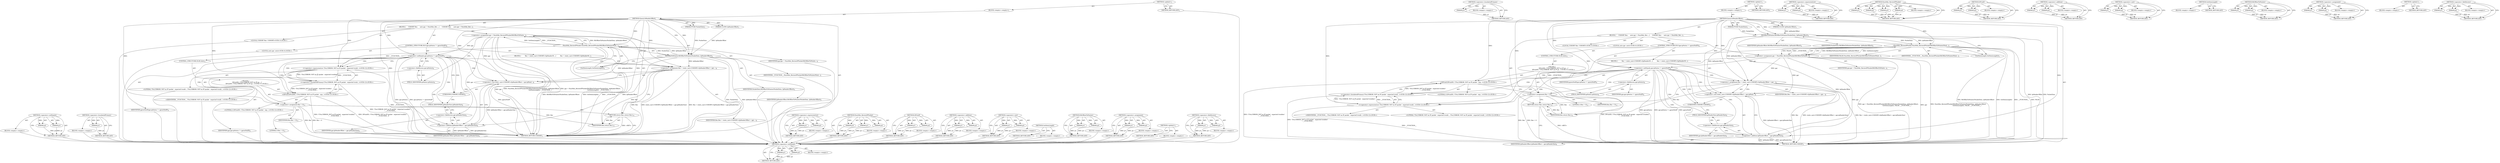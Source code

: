 digraph "&lt;operator&gt;.fieldAccess" {
vulnerable_97 [label=<(METHOD,&lt;operator&gt;.notEquals)>];
vulnerable_98 [label=<(PARAM,p1)>];
vulnerable_99 [label=<(PARAM,p2)>];
vulnerable_100 [label=<(BLOCK,&lt;empty&gt;,&lt;empty&gt;)>];
vulnerable_101 [label=<(METHOD_RETURN,ANY)>];
vulnerable_122 [label=<(METHOD,&lt;operator&gt;.bracketedPrimary)>];
vulnerable_123 [label=<(PARAM,p1)>];
vulnerable_124 [label=<(BLOCK,&lt;empty&gt;,&lt;empty&gt;)>];
vulnerable_125 [label=<(METHOD_RETURN,ANY)>];
vulnerable_6 [label=<(METHOD,&lt;global&gt;)<SUB>1</SUB>>];
vulnerable_7 [label=<(BLOCK,&lt;empty&gt;,&lt;empty&gt;)<SUB>1</SUB>>];
vulnerable_8 [label=<(METHOD,QueryL4HeaderOffset)<SUB>1</SUB>>];
vulnerable_9 [label=<(PARAM,PVOID PacketData)<SUB>1</SUB>>];
vulnerable_10 [label=<(PARAM,ULONG IpHeaderOffset)<SUB>1</SUB>>];
vulnerable_11 [label=<(BLOCK,{
     USHORT Res;
     auto ppr = ParaNdis_Rev...,{
     USHORT Res;
     auto ppr = ParaNdis_Rev...)<SUB>2</SUB>>];
vulnerable_12 [label="<(LOCAL,USHORT Res: USHORT)<SUB>3</SUB>>"];
vulnerable_13 [label="<(LOCAL,auto ppr: auto)<SUB>4</SUB>>"];
vulnerable_14 [label=<(&lt;operator&gt;.assignment,ppr = ParaNdis_ReviewIPPacket(RtlOffsetToPointe...)<SUB>4</SUB>>];
vulnerable_15 [label=<(IDENTIFIER,ppr,ppr = ParaNdis_ReviewIPPacket(RtlOffsetToPointe...)<SUB>4</SUB>>];
vulnerable_16 [label=<(ParaNdis_ReviewIPPacket,ParaNdis_ReviewIPPacket(RtlOffsetToPointer(Pack...)<SUB>4</SUB>>];
vulnerable_17 [label=<(RtlOffsetToPointer,RtlOffsetToPointer(PacketData, IpHeaderOffset))<SUB>4</SUB>>];
vulnerable_18 [label=<(IDENTIFIER,PacketData,RtlOffsetToPointer(PacketData, IpHeaderOffset))<SUB>4</SUB>>];
vulnerable_19 [label=<(IDENTIFIER,IpHeaderOffset,RtlOffsetToPointer(PacketData, IpHeaderOffset))<SUB>4</SUB>>];
vulnerable_20 [label=<(GetDataLength,GetDataLength())<SUB>5</SUB>>];
vulnerable_21 [label=<(IDENTIFIER,__FUNCTION__,ParaNdis_ReviewIPPacket(RtlOffsetToPointer(Pack...)<SUB>5</SUB>>];
vulnerable_22 [label=<(CONTROL_STRUCTURE,IF,if (ppr.ipStatus != ppresNotIP))<SUB>6</SUB>>];
vulnerable_23 [label=<(&lt;operator&gt;.notEquals,ppr.ipStatus != ppresNotIP)<SUB>6</SUB>>];
vulnerable_24 [label=<(&lt;operator&gt;.fieldAccess,ppr.ipStatus)<SUB>6</SUB>>];
vulnerable_25 [label=<(IDENTIFIER,ppr,ppr.ipStatus != ppresNotIP)<SUB>6</SUB>>];
vulnerable_26 [label=<(FIELD_IDENTIFIER,ipStatus,ipStatus)<SUB>6</SUB>>];
vulnerable_27 [label=<(IDENTIFIER,ppresNotIP,ppr.ipStatus != ppresNotIP)<SUB>6</SUB>>];
vulnerable_28 [label=<(BLOCK,{
         Res = static_cast&lt;USHORT&gt;(IpHeaderOf...,{
         Res = static_cast&lt;USHORT&gt;(IpHeaderOf...)<SUB>7</SUB>>];
vulnerable_29 [label=<(&lt;operator&gt;.assignment,Res = static_cast&lt;USHORT&gt;(IpHeaderOffset + ppr....)<SUB>8</SUB>>];
vulnerable_30 [label=<(IDENTIFIER,Res,Res = static_cast&lt;USHORT&gt;(IpHeaderOffset + ppr....)<SUB>8</SUB>>];
vulnerable_31 [label=<(&lt;operator&gt;.cast,static_cast&lt;USHORT&gt;(IpHeaderOffset + ppr.ipHead...)<SUB>8</SUB>>];
vulnerable_32 [label=<(UNKNOWN,USHORT,USHORT)<SUB>8</SUB>>];
vulnerable_33 [label=<(&lt;operator&gt;.addition,IpHeaderOffset + ppr.ipHeaderSize)<SUB>8</SUB>>];
vulnerable_34 [label=<(IDENTIFIER,IpHeaderOffset,IpHeaderOffset + ppr.ipHeaderSize)<SUB>8</SUB>>];
vulnerable_35 [label=<(&lt;operator&gt;.fieldAccess,ppr.ipHeaderSize)<SUB>8</SUB>>];
vulnerable_36 [label=<(IDENTIFIER,ppr,IpHeaderOffset + ppr.ipHeaderSize)<SUB>8</SUB>>];
vulnerable_37 [label=<(FIELD_IDENTIFIER,ipHeaderSize,ipHeaderSize)<SUB>8</SUB>>];
vulnerable_38 [label=<(CONTROL_STRUCTURE,ELSE,else)<SUB>11</SUB>>];
vulnerable_39 [label="<(BLOCK,{
        DPrintf(0, (&quot;[%s] ERROR: NOT an IP pa...,{
        DPrintf(0, (&quot;[%s] ERROR: NOT an IP pa...)<SUB>11</SUB>>"];
vulnerable_40 [label="<(DPrintf,DPrintf(0, (&quot;[%s] ERROR: NOT an IP packet - exp...)<SUB>12</SUB>>"];
vulnerable_41 [label="<(LITERAL,0,DPrintf(0, (&quot;[%s] ERROR: NOT an IP packet - exp...)<SUB>12</SUB>>"];
vulnerable_42 [label="<(&lt;operator&gt;.bracketedPrimary,(&quot;[%s] ERROR: NOT an IP packet - expected troub...)<SUB>12</SUB>>"];
vulnerable_43 [label="<(&lt;operator&gt;.expressionList,&quot;[%s] ERROR: NOT an IP packet - expected troubl...)<SUB>12</SUB>>"];
vulnerable_44 [label="<(LITERAL,&quot;[%s] ERROR: NOT an IP packet - expected troubl...,&quot;[%s] ERROR: NOT an IP packet - expected troubl...)<SUB>12</SUB>>"];
vulnerable_45 [label="<(IDENTIFIER,__FUNCTION__,&quot;[%s] ERROR: NOT an IP packet - expected troubl...)<SUB>12</SUB>>"];
vulnerable_46 [label=<(&lt;operator&gt;.assignment,Res = 0)<SUB>13</SUB>>];
vulnerable_47 [label=<(IDENTIFIER,Res,Res = 0)<SUB>13</SUB>>];
vulnerable_48 [label=<(LITERAL,0,Res = 0)<SUB>13</SUB>>];
vulnerable_49 [label=<(RETURN,return Res;,return Res;)<SUB>15</SUB>>];
vulnerable_50 [label=<(IDENTIFIER,Res,return Res;)<SUB>15</SUB>>];
vulnerable_51 [label=<(METHOD_RETURN,USHORT)<SUB>1</SUB>>];
vulnerable_53 [label=<(METHOD_RETURN,ANY)<SUB>1</SUB>>];
vulnerable_126 [label=<(METHOD,&lt;operator&gt;.expressionList)>];
vulnerable_127 [label=<(PARAM,p1)>];
vulnerable_128 [label=<(PARAM,p2)>];
vulnerable_129 [label=<(BLOCK,&lt;empty&gt;,&lt;empty&gt;)>];
vulnerable_130 [label=<(METHOD_RETURN,ANY)>];
vulnerable_83 [label=<(METHOD,ParaNdis_ReviewIPPacket)>];
vulnerable_84 [label=<(PARAM,p1)>];
vulnerable_85 [label=<(PARAM,p2)>];
vulnerable_86 [label=<(PARAM,p3)>];
vulnerable_87 [label=<(BLOCK,&lt;empty&gt;,&lt;empty&gt;)>];
vulnerable_88 [label=<(METHOD_RETURN,ANY)>];
vulnerable_117 [label=<(METHOD,DPrintf)>];
vulnerable_118 [label=<(PARAM,p1)>];
vulnerable_119 [label=<(PARAM,p2)>];
vulnerable_120 [label=<(BLOCK,&lt;empty&gt;,&lt;empty&gt;)>];
vulnerable_121 [label=<(METHOD_RETURN,ANY)>];
vulnerable_112 [label=<(METHOD,&lt;operator&gt;.addition)>];
vulnerable_113 [label=<(PARAM,p1)>];
vulnerable_114 [label=<(PARAM,p2)>];
vulnerable_115 [label=<(BLOCK,&lt;empty&gt;,&lt;empty&gt;)>];
vulnerable_116 [label=<(METHOD_RETURN,ANY)>];
vulnerable_107 [label=<(METHOD,&lt;operator&gt;.cast)>];
vulnerable_108 [label=<(PARAM,p1)>];
vulnerable_109 [label=<(PARAM,p2)>];
vulnerable_110 [label=<(BLOCK,&lt;empty&gt;,&lt;empty&gt;)>];
vulnerable_111 [label=<(METHOD_RETURN,ANY)>];
vulnerable_94 [label=<(METHOD,GetDataLength)>];
vulnerable_95 [label=<(BLOCK,&lt;empty&gt;,&lt;empty&gt;)>];
vulnerable_96 [label=<(METHOD_RETURN,ANY)>];
vulnerable_89 [label=<(METHOD,RtlOffsetToPointer)>];
vulnerable_90 [label=<(PARAM,p1)>];
vulnerable_91 [label=<(PARAM,p2)>];
vulnerable_92 [label=<(BLOCK,&lt;empty&gt;,&lt;empty&gt;)>];
vulnerable_93 [label=<(METHOD_RETURN,ANY)>];
vulnerable_78 [label=<(METHOD,&lt;operator&gt;.assignment)>];
vulnerable_79 [label=<(PARAM,p1)>];
vulnerable_80 [label=<(PARAM,p2)>];
vulnerable_81 [label=<(BLOCK,&lt;empty&gt;,&lt;empty&gt;)>];
vulnerable_82 [label=<(METHOD_RETURN,ANY)>];
vulnerable_72 [label=<(METHOD,&lt;global&gt;)<SUB>1</SUB>>];
vulnerable_73 [label=<(BLOCK,&lt;empty&gt;,&lt;empty&gt;)>];
vulnerable_74 [label=<(METHOD_RETURN,ANY)>];
vulnerable_102 [label=<(METHOD,&lt;operator&gt;.fieldAccess)>];
vulnerable_103 [label=<(PARAM,p1)>];
vulnerable_104 [label=<(PARAM,p2)>];
vulnerable_105 [label=<(BLOCK,&lt;empty&gt;,&lt;empty&gt;)>];
vulnerable_106 [label=<(METHOD_RETURN,ANY)>];
fixed_99 [label=<(METHOD,&lt;operator&gt;.notEquals)>];
fixed_100 [label=<(PARAM,p1)>];
fixed_101 [label=<(PARAM,p2)>];
fixed_102 [label=<(BLOCK,&lt;empty&gt;,&lt;empty&gt;)>];
fixed_103 [label=<(METHOD_RETURN,ANY)>];
fixed_124 [label=<(METHOD,&lt;operator&gt;.bracketedPrimary)>];
fixed_125 [label=<(PARAM,p1)>];
fixed_126 [label=<(BLOCK,&lt;empty&gt;,&lt;empty&gt;)>];
fixed_127 [label=<(METHOD_RETURN,ANY)>];
fixed_6 [label=<(METHOD,&lt;global&gt;)<SUB>1</SUB>>];
fixed_7 [label=<(BLOCK,&lt;empty&gt;,&lt;empty&gt;)<SUB>1</SUB>>];
fixed_8 [label=<(METHOD,QueryL4HeaderOffset)<SUB>1</SUB>>];
fixed_9 [label=<(PARAM,PVOID PacketData)<SUB>1</SUB>>];
fixed_10 [label=<(PARAM,ULONG IpHeaderOffset)<SUB>1</SUB>>];
fixed_11 [label=<(BLOCK,{
     USHORT Res;
     auto ppr = ParaNdis_Rev...,{
     USHORT Res;
     auto ppr = ParaNdis_Rev...)<SUB>2</SUB>>];
fixed_12 [label="<(LOCAL,USHORT Res: USHORT)<SUB>3</SUB>>"];
fixed_13 [label="<(LOCAL,auto ppr: auto)<SUB>4</SUB>>"];
fixed_14 [label=<(&lt;operator&gt;.assignment,ppr = ParaNdis_ReviewIPPacket(RtlOffsetToPointe...)<SUB>4</SUB>>];
fixed_15 [label=<(IDENTIFIER,ppr,ppr = ParaNdis_ReviewIPPacket(RtlOffsetToPointe...)<SUB>4</SUB>>];
fixed_16 [label=<(ParaNdis_ReviewIPPacket,ParaNdis_ReviewIPPacket(RtlOffsetToPointer(Pack...)<SUB>4</SUB>>];
fixed_17 [label=<(RtlOffsetToPointer,RtlOffsetToPointer(PacketData, IpHeaderOffset))<SUB>4</SUB>>];
fixed_18 [label=<(IDENTIFIER,PacketData,RtlOffsetToPointer(PacketData, IpHeaderOffset))<SUB>4</SUB>>];
fixed_19 [label=<(IDENTIFIER,IpHeaderOffset,RtlOffsetToPointer(PacketData, IpHeaderOffset))<SUB>4</SUB>>];
fixed_20 [label=<(GetDataLength,GetDataLength())<SUB>5</SUB>>];
fixed_21 [label=<(IDENTIFIER,FALSE,ParaNdis_ReviewIPPacket(RtlOffsetToPointer(Pack...)<SUB>5</SUB>>];
fixed_22 [label=<(IDENTIFIER,__FUNCTION__,ParaNdis_ReviewIPPacket(RtlOffsetToPointer(Pack...)<SUB>5</SUB>>];
fixed_23 [label=<(CONTROL_STRUCTURE,IF,if (ppr.ipStatus != ppresNotIP))<SUB>6</SUB>>];
fixed_24 [label=<(&lt;operator&gt;.notEquals,ppr.ipStatus != ppresNotIP)<SUB>6</SUB>>];
fixed_25 [label=<(&lt;operator&gt;.fieldAccess,ppr.ipStatus)<SUB>6</SUB>>];
fixed_26 [label=<(IDENTIFIER,ppr,ppr.ipStatus != ppresNotIP)<SUB>6</SUB>>];
fixed_27 [label=<(FIELD_IDENTIFIER,ipStatus,ipStatus)<SUB>6</SUB>>];
fixed_28 [label=<(IDENTIFIER,ppresNotIP,ppr.ipStatus != ppresNotIP)<SUB>6</SUB>>];
fixed_29 [label=<(BLOCK,{
         Res = static_cast&lt;USHORT&gt;(IpHeaderOf...,{
         Res = static_cast&lt;USHORT&gt;(IpHeaderOf...)<SUB>7</SUB>>];
fixed_30 [label=<(&lt;operator&gt;.assignment,Res = static_cast&lt;USHORT&gt;(IpHeaderOffset + ppr....)<SUB>8</SUB>>];
fixed_31 [label=<(IDENTIFIER,Res,Res = static_cast&lt;USHORT&gt;(IpHeaderOffset + ppr....)<SUB>8</SUB>>];
fixed_32 [label=<(&lt;operator&gt;.cast,static_cast&lt;USHORT&gt;(IpHeaderOffset + ppr.ipHead...)<SUB>8</SUB>>];
fixed_33 [label=<(UNKNOWN,USHORT,USHORT)<SUB>8</SUB>>];
fixed_34 [label=<(&lt;operator&gt;.addition,IpHeaderOffset + ppr.ipHeaderSize)<SUB>8</SUB>>];
fixed_35 [label=<(IDENTIFIER,IpHeaderOffset,IpHeaderOffset + ppr.ipHeaderSize)<SUB>8</SUB>>];
fixed_36 [label=<(&lt;operator&gt;.fieldAccess,ppr.ipHeaderSize)<SUB>8</SUB>>];
fixed_37 [label=<(IDENTIFIER,ppr,IpHeaderOffset + ppr.ipHeaderSize)<SUB>8</SUB>>];
fixed_38 [label=<(FIELD_IDENTIFIER,ipHeaderSize,ipHeaderSize)<SUB>8</SUB>>];
fixed_39 [label=<(CONTROL_STRUCTURE,ELSE,else)<SUB>11</SUB>>];
fixed_40 [label="<(BLOCK,{
        DPrintf(0, (&quot;[%s] ERROR: NOT an IP pa...,{
        DPrintf(0, (&quot;[%s] ERROR: NOT an IP pa...)<SUB>11</SUB>>"];
fixed_41 [label="<(DPrintf,DPrintf(0, (&quot;[%s] ERROR: NOT an IP packet - exp...)<SUB>12</SUB>>"];
fixed_42 [label="<(LITERAL,0,DPrintf(0, (&quot;[%s] ERROR: NOT an IP packet - exp...)<SUB>12</SUB>>"];
fixed_43 [label="<(&lt;operator&gt;.bracketedPrimary,(&quot;[%s] ERROR: NOT an IP packet - expected troub...)<SUB>12</SUB>>"];
fixed_44 [label="<(&lt;operator&gt;.expressionList,&quot;[%s] ERROR: NOT an IP packet - expected troubl...)<SUB>12</SUB>>"];
fixed_45 [label="<(LITERAL,&quot;[%s] ERROR: NOT an IP packet - expected troubl...,&quot;[%s] ERROR: NOT an IP packet - expected troubl...)<SUB>12</SUB>>"];
fixed_46 [label="<(IDENTIFIER,__FUNCTION__,&quot;[%s] ERROR: NOT an IP packet - expected troubl...)<SUB>12</SUB>>"];
fixed_47 [label=<(&lt;operator&gt;.assignment,Res = 0)<SUB>13</SUB>>];
fixed_48 [label=<(IDENTIFIER,Res,Res = 0)<SUB>13</SUB>>];
fixed_49 [label=<(LITERAL,0,Res = 0)<SUB>13</SUB>>];
fixed_50 [label=<(RETURN,return Res;,return Res;)<SUB>15</SUB>>];
fixed_51 [label=<(IDENTIFIER,Res,return Res;)<SUB>15</SUB>>];
fixed_52 [label=<(METHOD_RETURN,USHORT)<SUB>1</SUB>>];
fixed_54 [label=<(METHOD_RETURN,ANY)<SUB>1</SUB>>];
fixed_128 [label=<(METHOD,&lt;operator&gt;.expressionList)>];
fixed_129 [label=<(PARAM,p1)>];
fixed_130 [label=<(PARAM,p2)>];
fixed_131 [label=<(BLOCK,&lt;empty&gt;,&lt;empty&gt;)>];
fixed_132 [label=<(METHOD_RETURN,ANY)>];
fixed_84 [label=<(METHOD,ParaNdis_ReviewIPPacket)>];
fixed_85 [label=<(PARAM,p1)>];
fixed_86 [label=<(PARAM,p2)>];
fixed_87 [label=<(PARAM,p3)>];
fixed_88 [label=<(PARAM,p4)>];
fixed_89 [label=<(BLOCK,&lt;empty&gt;,&lt;empty&gt;)>];
fixed_90 [label=<(METHOD_RETURN,ANY)>];
fixed_119 [label=<(METHOD,DPrintf)>];
fixed_120 [label=<(PARAM,p1)>];
fixed_121 [label=<(PARAM,p2)>];
fixed_122 [label=<(BLOCK,&lt;empty&gt;,&lt;empty&gt;)>];
fixed_123 [label=<(METHOD_RETURN,ANY)>];
fixed_114 [label=<(METHOD,&lt;operator&gt;.addition)>];
fixed_115 [label=<(PARAM,p1)>];
fixed_116 [label=<(PARAM,p2)>];
fixed_117 [label=<(BLOCK,&lt;empty&gt;,&lt;empty&gt;)>];
fixed_118 [label=<(METHOD_RETURN,ANY)>];
fixed_109 [label=<(METHOD,&lt;operator&gt;.cast)>];
fixed_110 [label=<(PARAM,p1)>];
fixed_111 [label=<(PARAM,p2)>];
fixed_112 [label=<(BLOCK,&lt;empty&gt;,&lt;empty&gt;)>];
fixed_113 [label=<(METHOD_RETURN,ANY)>];
fixed_96 [label=<(METHOD,GetDataLength)>];
fixed_97 [label=<(BLOCK,&lt;empty&gt;,&lt;empty&gt;)>];
fixed_98 [label=<(METHOD_RETURN,ANY)>];
fixed_91 [label=<(METHOD,RtlOffsetToPointer)>];
fixed_92 [label=<(PARAM,p1)>];
fixed_93 [label=<(PARAM,p2)>];
fixed_94 [label=<(BLOCK,&lt;empty&gt;,&lt;empty&gt;)>];
fixed_95 [label=<(METHOD_RETURN,ANY)>];
fixed_79 [label=<(METHOD,&lt;operator&gt;.assignment)>];
fixed_80 [label=<(PARAM,p1)>];
fixed_81 [label=<(PARAM,p2)>];
fixed_82 [label=<(BLOCK,&lt;empty&gt;,&lt;empty&gt;)>];
fixed_83 [label=<(METHOD_RETURN,ANY)>];
fixed_73 [label=<(METHOD,&lt;global&gt;)<SUB>1</SUB>>];
fixed_74 [label=<(BLOCK,&lt;empty&gt;,&lt;empty&gt;)>];
fixed_75 [label=<(METHOD_RETURN,ANY)>];
fixed_104 [label=<(METHOD,&lt;operator&gt;.fieldAccess)>];
fixed_105 [label=<(PARAM,p1)>];
fixed_106 [label=<(PARAM,p2)>];
fixed_107 [label=<(BLOCK,&lt;empty&gt;,&lt;empty&gt;)>];
fixed_108 [label=<(METHOD_RETURN,ANY)>];
vulnerable_97 -> vulnerable_98  [key=0, label="AST: "];
vulnerable_97 -> vulnerable_98  [key=1, label="DDG: "];
vulnerable_97 -> vulnerable_100  [key=0, label="AST: "];
vulnerable_97 -> vulnerable_99  [key=0, label="AST: "];
vulnerable_97 -> vulnerable_99  [key=1, label="DDG: "];
vulnerable_97 -> vulnerable_101  [key=0, label="AST: "];
vulnerable_97 -> vulnerable_101  [key=1, label="CFG: "];
vulnerable_98 -> vulnerable_101  [key=0, label="DDG: p1"];
vulnerable_99 -> vulnerable_101  [key=0, label="DDG: p2"];
vulnerable_100 -> fixed_99  [key=0];
vulnerable_101 -> fixed_99  [key=0];
vulnerable_122 -> vulnerable_123  [key=0, label="AST: "];
vulnerable_122 -> vulnerable_123  [key=1, label="DDG: "];
vulnerable_122 -> vulnerable_124  [key=0, label="AST: "];
vulnerable_122 -> vulnerable_125  [key=0, label="AST: "];
vulnerable_122 -> vulnerable_125  [key=1, label="CFG: "];
vulnerable_123 -> vulnerable_125  [key=0, label="DDG: p1"];
vulnerable_124 -> fixed_99  [key=0];
vulnerable_125 -> fixed_99  [key=0];
vulnerable_6 -> vulnerable_7  [key=0, label="AST: "];
vulnerable_6 -> vulnerable_53  [key=0, label="AST: "];
vulnerable_6 -> vulnerable_53  [key=1, label="CFG: "];
vulnerable_7 -> vulnerable_8  [key=0, label="AST: "];
vulnerable_8 -> vulnerable_9  [key=0, label="AST: "];
vulnerable_8 -> vulnerable_9  [key=1, label="DDG: "];
vulnerable_8 -> vulnerable_10  [key=0, label="AST: "];
vulnerable_8 -> vulnerable_10  [key=1, label="DDG: "];
vulnerable_8 -> vulnerable_11  [key=0, label="AST: "];
vulnerable_8 -> vulnerable_51  [key=0, label="AST: "];
vulnerable_8 -> vulnerable_17  [key=0, label="CFG: "];
vulnerable_8 -> vulnerable_17  [key=1, label="DDG: "];
vulnerable_8 -> vulnerable_50  [key=0, label="DDG: "];
vulnerable_8 -> vulnerable_16  [key=0, label="DDG: "];
vulnerable_8 -> vulnerable_23  [key=0, label="DDG: "];
vulnerable_8 -> vulnerable_29  [key=0, label="DDG: "];
vulnerable_8 -> vulnerable_46  [key=0, label="DDG: "];
vulnerable_8 -> vulnerable_31  [key=0, label="DDG: "];
vulnerable_8 -> vulnerable_40  [key=0, label="DDG: "];
vulnerable_8 -> vulnerable_33  [key=0, label="DDG: "];
vulnerable_8 -> vulnerable_43  [key=0, label="DDG: "];
vulnerable_9 -> vulnerable_17  [key=0, label="DDG: PacketData"];
vulnerable_10 -> vulnerable_17  [key=0, label="DDG: IpHeaderOffset"];
vulnerable_11 -> vulnerable_12  [key=0, label="AST: "];
vulnerable_11 -> vulnerable_13  [key=0, label="AST: "];
vulnerable_11 -> vulnerable_14  [key=0, label="AST: "];
vulnerable_11 -> vulnerable_22  [key=0, label="AST: "];
vulnerable_11 -> vulnerable_49  [key=0, label="AST: "];
vulnerable_12 -> fixed_99  [key=0];
vulnerable_13 -> fixed_99  [key=0];
vulnerable_14 -> vulnerable_15  [key=0, label="AST: "];
vulnerable_14 -> vulnerable_16  [key=0, label="AST: "];
vulnerable_14 -> vulnerable_26  [key=0, label="CFG: "];
vulnerable_14 -> vulnerable_51  [key=0, label="DDG: ppr"];
vulnerable_14 -> vulnerable_51  [key=1, label="DDG: ParaNdis_ReviewIPPacket(RtlOffsetToPointer(PacketData, IpHeaderOffset),
                                       GetDataLength(), __FUNCTION__)"];
vulnerable_14 -> vulnerable_51  [key=2, label="DDG: ppr = ParaNdis_ReviewIPPacket(RtlOffsetToPointer(PacketData, IpHeaderOffset),
                                       GetDataLength(), __FUNCTION__)"];
vulnerable_14 -> vulnerable_23  [key=0, label="DDG: ppr"];
vulnerable_14 -> vulnerable_29  [key=0, label="DDG: ppr"];
vulnerable_14 -> vulnerable_31  [key=0, label="DDG: ppr"];
vulnerable_14 -> vulnerable_33  [key=0, label="DDG: ppr"];
vulnerable_15 -> fixed_99  [key=0];
vulnerable_16 -> vulnerable_17  [key=0, label="AST: "];
vulnerable_16 -> vulnerable_20  [key=0, label="AST: "];
vulnerable_16 -> vulnerable_21  [key=0, label="AST: "];
vulnerable_16 -> vulnerable_14  [key=0, label="CFG: "];
vulnerable_16 -> vulnerable_14  [key=1, label="DDG: RtlOffsetToPointer(PacketData, IpHeaderOffset)"];
vulnerable_16 -> vulnerable_14  [key=2, label="DDG: GetDataLength()"];
vulnerable_16 -> vulnerable_14  [key=3, label="DDG: __FUNCTION__"];
vulnerable_16 -> vulnerable_51  [key=0, label="DDG: RtlOffsetToPointer(PacketData, IpHeaderOffset)"];
vulnerable_16 -> vulnerable_51  [key=1, label="DDG: GetDataLength()"];
vulnerable_16 -> vulnerable_51  [key=2, label="DDG: __FUNCTION__"];
vulnerable_16 -> vulnerable_43  [key=0, label="DDG: __FUNCTION__"];
vulnerable_17 -> vulnerable_18  [key=0, label="AST: "];
vulnerable_17 -> vulnerable_19  [key=0, label="AST: "];
vulnerable_17 -> vulnerable_20  [key=0, label="CFG: "];
vulnerable_17 -> vulnerable_51  [key=0, label="DDG: PacketData"];
vulnerable_17 -> vulnerable_51  [key=1, label="DDG: IpHeaderOffset"];
vulnerable_17 -> vulnerable_16  [key=0, label="DDG: PacketData"];
vulnerable_17 -> vulnerable_16  [key=1, label="DDG: IpHeaderOffset"];
vulnerable_17 -> vulnerable_29  [key=0, label="DDG: IpHeaderOffset"];
vulnerable_17 -> vulnerable_31  [key=0, label="DDG: IpHeaderOffset"];
vulnerable_17 -> vulnerable_33  [key=0, label="DDG: IpHeaderOffset"];
vulnerable_18 -> fixed_99  [key=0];
vulnerable_19 -> fixed_99  [key=0];
vulnerable_20 -> vulnerable_16  [key=0, label="CFG: "];
vulnerable_21 -> fixed_99  [key=0];
vulnerable_22 -> vulnerable_23  [key=0, label="AST: "];
vulnerable_22 -> vulnerable_28  [key=0, label="AST: "];
vulnerable_22 -> vulnerable_38  [key=0, label="AST: "];
vulnerable_23 -> vulnerable_24  [key=0, label="AST: "];
vulnerable_23 -> vulnerable_27  [key=0, label="AST: "];
vulnerable_23 -> vulnerable_32  [key=0, label="CFG: "];
vulnerable_23 -> vulnerable_32  [key=1, label="CDG: "];
vulnerable_23 -> vulnerable_43  [key=0, label="CFG: "];
vulnerable_23 -> vulnerable_43  [key=1, label="CDG: "];
vulnerable_23 -> vulnerable_51  [key=0, label="DDG: ppr.ipStatus"];
vulnerable_23 -> vulnerable_51  [key=1, label="DDG: ppr.ipStatus != ppresNotIP"];
vulnerable_23 -> vulnerable_51  [key=2, label="DDG: ppresNotIP"];
vulnerable_23 -> vulnerable_40  [key=0, label="CDG: "];
vulnerable_23 -> vulnerable_29  [key=0, label="CDG: "];
vulnerable_23 -> vulnerable_33  [key=0, label="CDG: "];
vulnerable_23 -> vulnerable_42  [key=0, label="CDG: "];
vulnerable_23 -> vulnerable_35  [key=0, label="CDG: "];
vulnerable_23 -> vulnerable_37  [key=0, label="CDG: "];
vulnerable_23 -> vulnerable_46  [key=0, label="CDG: "];
vulnerable_23 -> vulnerable_31  [key=0, label="CDG: "];
vulnerable_24 -> vulnerable_25  [key=0, label="AST: "];
vulnerable_24 -> vulnerable_26  [key=0, label="AST: "];
vulnerable_24 -> vulnerable_23  [key=0, label="CFG: "];
vulnerable_25 -> fixed_99  [key=0];
vulnerable_26 -> vulnerable_24  [key=0, label="CFG: "];
vulnerable_27 -> fixed_99  [key=0];
vulnerable_28 -> vulnerable_29  [key=0, label="AST: "];
vulnerable_29 -> vulnerable_30  [key=0, label="AST: "];
vulnerable_29 -> vulnerable_31  [key=0, label="AST: "];
vulnerable_29 -> vulnerable_49  [key=0, label="CFG: "];
vulnerable_29 -> vulnerable_51  [key=0, label="DDG: Res"];
vulnerable_29 -> vulnerable_51  [key=1, label="DDG: static_cast&lt;USHORT&gt;(IpHeaderOffset + ppr.ipHeaderSize)"];
vulnerable_29 -> vulnerable_51  [key=2, label="DDG: Res = static_cast&lt;USHORT&gt;(IpHeaderOffset + ppr.ipHeaderSize)"];
vulnerable_29 -> vulnerable_50  [key=0, label="DDG: Res"];
vulnerable_30 -> fixed_99  [key=0];
vulnerable_31 -> vulnerable_32  [key=0, label="AST: "];
vulnerable_31 -> vulnerable_33  [key=0, label="AST: "];
vulnerable_31 -> vulnerable_29  [key=0, label="CFG: "];
vulnerable_31 -> vulnerable_51  [key=0, label="DDG: IpHeaderOffset + ppr.ipHeaderSize"];
vulnerable_32 -> vulnerable_37  [key=0, label="CFG: "];
vulnerable_33 -> vulnerable_34  [key=0, label="AST: "];
vulnerable_33 -> vulnerable_35  [key=0, label="AST: "];
vulnerable_33 -> vulnerable_31  [key=0, label="CFG: "];
vulnerable_33 -> vulnerable_51  [key=0, label="DDG: IpHeaderOffset"];
vulnerable_33 -> vulnerable_51  [key=1, label="DDG: ppr.ipHeaderSize"];
vulnerable_34 -> fixed_99  [key=0];
vulnerable_35 -> vulnerable_36  [key=0, label="AST: "];
vulnerable_35 -> vulnerable_37  [key=0, label="AST: "];
vulnerable_35 -> vulnerable_33  [key=0, label="CFG: "];
vulnerable_36 -> fixed_99  [key=0];
vulnerable_37 -> vulnerable_35  [key=0, label="CFG: "];
vulnerable_38 -> vulnerable_39  [key=0, label="AST: "];
vulnerable_39 -> vulnerable_40  [key=0, label="AST: "];
vulnerable_39 -> vulnerable_46  [key=0, label="AST: "];
vulnerable_40 -> vulnerable_41  [key=0, label="AST: "];
vulnerable_40 -> vulnerable_42  [key=0, label="AST: "];
vulnerable_40 -> vulnerable_46  [key=0, label="CFG: "];
vulnerable_40 -> vulnerable_51  [key=0, label="DDG: (&quot;[%s] ERROR: NOT an IP packet - expected troubles!\n&quot;, __FUNCTION__)"];
vulnerable_40 -> vulnerable_51  [key=1, label="DDG: DPrintf(0, (&quot;[%s] ERROR: NOT an IP packet - expected troubles!\n&quot;, __FUNCTION__))"];
vulnerable_41 -> fixed_99  [key=0];
vulnerable_42 -> vulnerable_43  [key=0, label="AST: "];
vulnerable_42 -> vulnerable_40  [key=0, label="CFG: "];
vulnerable_42 -> vulnerable_40  [key=1, label="DDG: &quot;[%s] ERROR: NOT an IP packet - expected troubles!\n&quot;, __FUNCTION__"];
vulnerable_42 -> vulnerable_51  [key=0, label="DDG: &quot;[%s] ERROR: NOT an IP packet - expected troubles!\n&quot;, __FUNCTION__"];
vulnerable_43 -> vulnerable_44  [key=0, label="AST: "];
vulnerable_43 -> vulnerable_45  [key=0, label="AST: "];
vulnerable_43 -> vulnerable_42  [key=0, label="CFG: "];
vulnerable_43 -> vulnerable_42  [key=1, label="DDG: &quot;[%s] ERROR: NOT an IP packet - expected troubles!\n&quot;"];
vulnerable_43 -> vulnerable_42  [key=2, label="DDG: __FUNCTION__"];
vulnerable_43 -> vulnerable_51  [key=0, label="DDG: __FUNCTION__"];
vulnerable_44 -> fixed_99  [key=0];
vulnerable_45 -> fixed_99  [key=0];
vulnerable_46 -> vulnerable_47  [key=0, label="AST: "];
vulnerable_46 -> vulnerable_48  [key=0, label="AST: "];
vulnerable_46 -> vulnerable_49  [key=0, label="CFG: "];
vulnerable_46 -> vulnerable_51  [key=0, label="DDG: Res"];
vulnerable_46 -> vulnerable_51  [key=1, label="DDG: Res = 0"];
vulnerable_46 -> vulnerable_50  [key=0, label="DDG: Res"];
vulnerable_47 -> fixed_99  [key=0];
vulnerable_48 -> fixed_99  [key=0];
vulnerable_49 -> vulnerable_50  [key=0, label="AST: "];
vulnerable_49 -> vulnerable_51  [key=0, label="CFG: "];
vulnerable_49 -> vulnerable_51  [key=1, label="DDG: &lt;RET&gt;"];
vulnerable_50 -> vulnerable_49  [key=0, label="DDG: Res"];
vulnerable_51 -> fixed_99  [key=0];
vulnerable_53 -> fixed_99  [key=0];
vulnerable_126 -> vulnerable_127  [key=0, label="AST: "];
vulnerable_126 -> vulnerable_127  [key=1, label="DDG: "];
vulnerable_126 -> vulnerable_129  [key=0, label="AST: "];
vulnerable_126 -> vulnerable_128  [key=0, label="AST: "];
vulnerable_126 -> vulnerable_128  [key=1, label="DDG: "];
vulnerable_126 -> vulnerable_130  [key=0, label="AST: "];
vulnerable_126 -> vulnerable_130  [key=1, label="CFG: "];
vulnerable_127 -> vulnerable_130  [key=0, label="DDG: p1"];
vulnerable_128 -> vulnerable_130  [key=0, label="DDG: p2"];
vulnerable_129 -> fixed_99  [key=0];
vulnerable_130 -> fixed_99  [key=0];
vulnerable_83 -> vulnerable_84  [key=0, label="AST: "];
vulnerable_83 -> vulnerable_84  [key=1, label="DDG: "];
vulnerable_83 -> vulnerable_87  [key=0, label="AST: "];
vulnerable_83 -> vulnerable_85  [key=0, label="AST: "];
vulnerable_83 -> vulnerable_85  [key=1, label="DDG: "];
vulnerable_83 -> vulnerable_88  [key=0, label="AST: "];
vulnerable_83 -> vulnerable_88  [key=1, label="CFG: "];
vulnerable_83 -> vulnerable_86  [key=0, label="AST: "];
vulnerable_83 -> vulnerable_86  [key=1, label="DDG: "];
vulnerable_84 -> vulnerable_88  [key=0, label="DDG: p1"];
vulnerable_85 -> vulnerable_88  [key=0, label="DDG: p2"];
vulnerable_86 -> vulnerable_88  [key=0, label="DDG: p3"];
vulnerable_87 -> fixed_99  [key=0];
vulnerable_88 -> fixed_99  [key=0];
vulnerable_117 -> vulnerable_118  [key=0, label="AST: "];
vulnerable_117 -> vulnerable_118  [key=1, label="DDG: "];
vulnerable_117 -> vulnerable_120  [key=0, label="AST: "];
vulnerable_117 -> vulnerable_119  [key=0, label="AST: "];
vulnerable_117 -> vulnerable_119  [key=1, label="DDG: "];
vulnerable_117 -> vulnerable_121  [key=0, label="AST: "];
vulnerable_117 -> vulnerable_121  [key=1, label="CFG: "];
vulnerable_118 -> vulnerable_121  [key=0, label="DDG: p1"];
vulnerable_119 -> vulnerable_121  [key=0, label="DDG: p2"];
vulnerable_120 -> fixed_99  [key=0];
vulnerable_121 -> fixed_99  [key=0];
vulnerable_112 -> vulnerable_113  [key=0, label="AST: "];
vulnerable_112 -> vulnerable_113  [key=1, label="DDG: "];
vulnerable_112 -> vulnerable_115  [key=0, label="AST: "];
vulnerable_112 -> vulnerable_114  [key=0, label="AST: "];
vulnerable_112 -> vulnerable_114  [key=1, label="DDG: "];
vulnerable_112 -> vulnerable_116  [key=0, label="AST: "];
vulnerable_112 -> vulnerable_116  [key=1, label="CFG: "];
vulnerable_113 -> vulnerable_116  [key=0, label="DDG: p1"];
vulnerable_114 -> vulnerable_116  [key=0, label="DDG: p2"];
vulnerable_115 -> fixed_99  [key=0];
vulnerable_116 -> fixed_99  [key=0];
vulnerable_107 -> vulnerable_108  [key=0, label="AST: "];
vulnerable_107 -> vulnerable_108  [key=1, label="DDG: "];
vulnerable_107 -> vulnerable_110  [key=0, label="AST: "];
vulnerable_107 -> vulnerable_109  [key=0, label="AST: "];
vulnerable_107 -> vulnerable_109  [key=1, label="DDG: "];
vulnerable_107 -> vulnerable_111  [key=0, label="AST: "];
vulnerable_107 -> vulnerable_111  [key=1, label="CFG: "];
vulnerable_108 -> vulnerable_111  [key=0, label="DDG: p1"];
vulnerable_109 -> vulnerable_111  [key=0, label="DDG: p2"];
vulnerable_110 -> fixed_99  [key=0];
vulnerable_111 -> fixed_99  [key=0];
vulnerable_94 -> vulnerable_95  [key=0, label="AST: "];
vulnerable_94 -> vulnerable_96  [key=0, label="AST: "];
vulnerable_94 -> vulnerable_96  [key=1, label="CFG: "];
vulnerable_95 -> fixed_99  [key=0];
vulnerable_96 -> fixed_99  [key=0];
vulnerable_89 -> vulnerable_90  [key=0, label="AST: "];
vulnerable_89 -> vulnerable_90  [key=1, label="DDG: "];
vulnerable_89 -> vulnerable_92  [key=0, label="AST: "];
vulnerable_89 -> vulnerable_91  [key=0, label="AST: "];
vulnerable_89 -> vulnerable_91  [key=1, label="DDG: "];
vulnerable_89 -> vulnerable_93  [key=0, label="AST: "];
vulnerable_89 -> vulnerable_93  [key=1, label="CFG: "];
vulnerable_90 -> vulnerable_93  [key=0, label="DDG: p1"];
vulnerable_91 -> vulnerable_93  [key=0, label="DDG: p2"];
vulnerable_92 -> fixed_99  [key=0];
vulnerable_93 -> fixed_99  [key=0];
vulnerable_78 -> vulnerable_79  [key=0, label="AST: "];
vulnerable_78 -> vulnerable_79  [key=1, label="DDG: "];
vulnerable_78 -> vulnerable_81  [key=0, label="AST: "];
vulnerable_78 -> vulnerable_80  [key=0, label="AST: "];
vulnerable_78 -> vulnerable_80  [key=1, label="DDG: "];
vulnerable_78 -> vulnerable_82  [key=0, label="AST: "];
vulnerable_78 -> vulnerable_82  [key=1, label="CFG: "];
vulnerable_79 -> vulnerable_82  [key=0, label="DDG: p1"];
vulnerable_80 -> vulnerable_82  [key=0, label="DDG: p2"];
vulnerable_81 -> fixed_99  [key=0];
vulnerable_82 -> fixed_99  [key=0];
vulnerable_72 -> vulnerable_73  [key=0, label="AST: "];
vulnerable_72 -> vulnerable_74  [key=0, label="AST: "];
vulnerable_72 -> vulnerable_74  [key=1, label="CFG: "];
vulnerable_73 -> fixed_99  [key=0];
vulnerable_74 -> fixed_99  [key=0];
vulnerable_102 -> vulnerable_103  [key=0, label="AST: "];
vulnerable_102 -> vulnerable_103  [key=1, label="DDG: "];
vulnerable_102 -> vulnerable_105  [key=0, label="AST: "];
vulnerable_102 -> vulnerable_104  [key=0, label="AST: "];
vulnerable_102 -> vulnerable_104  [key=1, label="DDG: "];
vulnerable_102 -> vulnerable_106  [key=0, label="AST: "];
vulnerable_102 -> vulnerable_106  [key=1, label="CFG: "];
vulnerable_103 -> vulnerable_106  [key=0, label="DDG: p1"];
vulnerable_104 -> vulnerable_106  [key=0, label="DDG: p2"];
vulnerable_105 -> fixed_99  [key=0];
vulnerable_106 -> fixed_99  [key=0];
fixed_99 -> fixed_100  [key=0, label="AST: "];
fixed_99 -> fixed_100  [key=1, label="DDG: "];
fixed_99 -> fixed_102  [key=0, label="AST: "];
fixed_99 -> fixed_101  [key=0, label="AST: "];
fixed_99 -> fixed_101  [key=1, label="DDG: "];
fixed_99 -> fixed_103  [key=0, label="AST: "];
fixed_99 -> fixed_103  [key=1, label="CFG: "];
fixed_100 -> fixed_103  [key=0, label="DDG: p1"];
fixed_101 -> fixed_103  [key=0, label="DDG: p2"];
fixed_124 -> fixed_125  [key=0, label="AST: "];
fixed_124 -> fixed_125  [key=1, label="DDG: "];
fixed_124 -> fixed_126  [key=0, label="AST: "];
fixed_124 -> fixed_127  [key=0, label="AST: "];
fixed_124 -> fixed_127  [key=1, label="CFG: "];
fixed_125 -> fixed_127  [key=0, label="DDG: p1"];
fixed_6 -> fixed_7  [key=0, label="AST: "];
fixed_6 -> fixed_54  [key=0, label="AST: "];
fixed_6 -> fixed_54  [key=1, label="CFG: "];
fixed_7 -> fixed_8  [key=0, label="AST: "];
fixed_8 -> fixed_9  [key=0, label="AST: "];
fixed_8 -> fixed_9  [key=1, label="DDG: "];
fixed_8 -> fixed_10  [key=0, label="AST: "];
fixed_8 -> fixed_10  [key=1, label="DDG: "];
fixed_8 -> fixed_11  [key=0, label="AST: "];
fixed_8 -> fixed_52  [key=0, label="AST: "];
fixed_8 -> fixed_17  [key=0, label="CFG: "];
fixed_8 -> fixed_17  [key=1, label="DDG: "];
fixed_8 -> fixed_51  [key=0, label="DDG: "];
fixed_8 -> fixed_16  [key=0, label="DDG: "];
fixed_8 -> fixed_24  [key=0, label="DDG: "];
fixed_8 -> fixed_30  [key=0, label="DDG: "];
fixed_8 -> fixed_47  [key=0, label="DDG: "];
fixed_8 -> fixed_32  [key=0, label="DDG: "];
fixed_8 -> fixed_41  [key=0, label="DDG: "];
fixed_8 -> fixed_34  [key=0, label="DDG: "];
fixed_8 -> fixed_44  [key=0, label="DDG: "];
fixed_9 -> fixed_17  [key=0, label="DDG: PacketData"];
fixed_10 -> fixed_17  [key=0, label="DDG: IpHeaderOffset"];
fixed_11 -> fixed_12  [key=0, label="AST: "];
fixed_11 -> fixed_13  [key=0, label="AST: "];
fixed_11 -> fixed_14  [key=0, label="AST: "];
fixed_11 -> fixed_23  [key=0, label="AST: "];
fixed_11 -> fixed_50  [key=0, label="AST: "];
fixed_14 -> fixed_15  [key=0, label="AST: "];
fixed_14 -> fixed_16  [key=0, label="AST: "];
fixed_14 -> fixed_27  [key=0, label="CFG: "];
fixed_14 -> fixed_52  [key=0, label="DDG: ppr"];
fixed_14 -> fixed_52  [key=1, label="DDG: ParaNdis_ReviewIPPacket(RtlOffsetToPointer(PacketData, IpHeaderOffset),
                                       GetDataLength(), FALSE, __FUNCTION__)"];
fixed_14 -> fixed_52  [key=2, label="DDG: ppr = ParaNdis_ReviewIPPacket(RtlOffsetToPointer(PacketData, IpHeaderOffset),
                                       GetDataLength(), FALSE, __FUNCTION__)"];
fixed_14 -> fixed_24  [key=0, label="DDG: ppr"];
fixed_14 -> fixed_30  [key=0, label="DDG: ppr"];
fixed_14 -> fixed_32  [key=0, label="DDG: ppr"];
fixed_14 -> fixed_34  [key=0, label="DDG: ppr"];
fixed_16 -> fixed_17  [key=0, label="AST: "];
fixed_16 -> fixed_20  [key=0, label="AST: "];
fixed_16 -> fixed_21  [key=0, label="AST: "];
fixed_16 -> fixed_22  [key=0, label="AST: "];
fixed_16 -> fixed_14  [key=0, label="CFG: "];
fixed_16 -> fixed_14  [key=1, label="DDG: RtlOffsetToPointer(PacketData, IpHeaderOffset)"];
fixed_16 -> fixed_14  [key=2, label="DDG: GetDataLength()"];
fixed_16 -> fixed_14  [key=3, label="DDG: FALSE"];
fixed_16 -> fixed_14  [key=4, label="DDG: __FUNCTION__"];
fixed_16 -> fixed_52  [key=0, label="DDG: RtlOffsetToPointer(PacketData, IpHeaderOffset)"];
fixed_16 -> fixed_52  [key=1, label="DDG: GetDataLength()"];
fixed_16 -> fixed_52  [key=2, label="DDG: __FUNCTION__"];
fixed_16 -> fixed_52  [key=3, label="DDG: FALSE"];
fixed_16 -> fixed_44  [key=0, label="DDG: __FUNCTION__"];
fixed_17 -> fixed_18  [key=0, label="AST: "];
fixed_17 -> fixed_19  [key=0, label="AST: "];
fixed_17 -> fixed_20  [key=0, label="CFG: "];
fixed_17 -> fixed_52  [key=0, label="DDG: PacketData"];
fixed_17 -> fixed_52  [key=1, label="DDG: IpHeaderOffset"];
fixed_17 -> fixed_16  [key=0, label="DDG: PacketData"];
fixed_17 -> fixed_16  [key=1, label="DDG: IpHeaderOffset"];
fixed_17 -> fixed_30  [key=0, label="DDG: IpHeaderOffset"];
fixed_17 -> fixed_32  [key=0, label="DDG: IpHeaderOffset"];
fixed_17 -> fixed_34  [key=0, label="DDG: IpHeaderOffset"];
fixed_20 -> fixed_16  [key=0, label="CFG: "];
fixed_23 -> fixed_24  [key=0, label="AST: "];
fixed_23 -> fixed_29  [key=0, label="AST: "];
fixed_23 -> fixed_39  [key=0, label="AST: "];
fixed_24 -> fixed_25  [key=0, label="AST: "];
fixed_24 -> fixed_28  [key=0, label="AST: "];
fixed_24 -> fixed_33  [key=0, label="CFG: "];
fixed_24 -> fixed_33  [key=1, label="CDG: "];
fixed_24 -> fixed_44  [key=0, label="CFG: "];
fixed_24 -> fixed_44  [key=1, label="CDG: "];
fixed_24 -> fixed_52  [key=0, label="DDG: ppr.ipStatus"];
fixed_24 -> fixed_52  [key=1, label="DDG: ppr.ipStatus != ppresNotIP"];
fixed_24 -> fixed_52  [key=2, label="DDG: ppresNotIP"];
fixed_24 -> fixed_47  [key=0, label="CDG: "];
fixed_24 -> fixed_30  [key=0, label="CDG: "];
fixed_24 -> fixed_34  [key=0, label="CDG: "];
fixed_24 -> fixed_32  [key=0, label="CDG: "];
fixed_24 -> fixed_36  [key=0, label="CDG: "];
fixed_24 -> fixed_38  [key=0, label="CDG: "];
fixed_24 -> fixed_41  [key=0, label="CDG: "];
fixed_24 -> fixed_43  [key=0, label="CDG: "];
fixed_25 -> fixed_26  [key=0, label="AST: "];
fixed_25 -> fixed_27  [key=0, label="AST: "];
fixed_25 -> fixed_24  [key=0, label="CFG: "];
fixed_27 -> fixed_25  [key=0, label="CFG: "];
fixed_29 -> fixed_30  [key=0, label="AST: "];
fixed_30 -> fixed_31  [key=0, label="AST: "];
fixed_30 -> fixed_32  [key=0, label="AST: "];
fixed_30 -> fixed_50  [key=0, label="CFG: "];
fixed_30 -> fixed_52  [key=0, label="DDG: Res"];
fixed_30 -> fixed_52  [key=1, label="DDG: static_cast&lt;USHORT&gt;(IpHeaderOffset + ppr.ipHeaderSize)"];
fixed_30 -> fixed_52  [key=2, label="DDG: Res = static_cast&lt;USHORT&gt;(IpHeaderOffset + ppr.ipHeaderSize)"];
fixed_30 -> fixed_51  [key=0, label="DDG: Res"];
fixed_32 -> fixed_33  [key=0, label="AST: "];
fixed_32 -> fixed_34  [key=0, label="AST: "];
fixed_32 -> fixed_30  [key=0, label="CFG: "];
fixed_32 -> fixed_52  [key=0, label="DDG: IpHeaderOffset + ppr.ipHeaderSize"];
fixed_33 -> fixed_38  [key=0, label="CFG: "];
fixed_34 -> fixed_35  [key=0, label="AST: "];
fixed_34 -> fixed_36  [key=0, label="AST: "];
fixed_34 -> fixed_32  [key=0, label="CFG: "];
fixed_34 -> fixed_52  [key=0, label="DDG: IpHeaderOffset"];
fixed_34 -> fixed_52  [key=1, label="DDG: ppr.ipHeaderSize"];
fixed_36 -> fixed_37  [key=0, label="AST: "];
fixed_36 -> fixed_38  [key=0, label="AST: "];
fixed_36 -> fixed_34  [key=0, label="CFG: "];
fixed_38 -> fixed_36  [key=0, label="CFG: "];
fixed_39 -> fixed_40  [key=0, label="AST: "];
fixed_40 -> fixed_41  [key=0, label="AST: "];
fixed_40 -> fixed_47  [key=0, label="AST: "];
fixed_41 -> fixed_42  [key=0, label="AST: "];
fixed_41 -> fixed_43  [key=0, label="AST: "];
fixed_41 -> fixed_47  [key=0, label="CFG: "];
fixed_41 -> fixed_52  [key=0, label="DDG: (&quot;[%s] ERROR: NOT an IP packet - expected troubles!\n&quot;, __FUNCTION__)"];
fixed_41 -> fixed_52  [key=1, label="DDG: DPrintf(0, (&quot;[%s] ERROR: NOT an IP packet - expected troubles!\n&quot;, __FUNCTION__))"];
fixed_43 -> fixed_44  [key=0, label="AST: "];
fixed_43 -> fixed_41  [key=0, label="CFG: "];
fixed_43 -> fixed_41  [key=1, label="DDG: &quot;[%s] ERROR: NOT an IP packet - expected troubles!\n&quot;, __FUNCTION__"];
fixed_43 -> fixed_52  [key=0, label="DDG: &quot;[%s] ERROR: NOT an IP packet - expected troubles!\n&quot;, __FUNCTION__"];
fixed_44 -> fixed_45  [key=0, label="AST: "];
fixed_44 -> fixed_46  [key=0, label="AST: "];
fixed_44 -> fixed_43  [key=0, label="CFG: "];
fixed_44 -> fixed_43  [key=1, label="DDG: &quot;[%s] ERROR: NOT an IP packet - expected troubles!\n&quot;"];
fixed_44 -> fixed_43  [key=2, label="DDG: __FUNCTION__"];
fixed_44 -> fixed_52  [key=0, label="DDG: __FUNCTION__"];
fixed_47 -> fixed_48  [key=0, label="AST: "];
fixed_47 -> fixed_49  [key=0, label="AST: "];
fixed_47 -> fixed_50  [key=0, label="CFG: "];
fixed_47 -> fixed_52  [key=0, label="DDG: Res"];
fixed_47 -> fixed_52  [key=1, label="DDG: Res = 0"];
fixed_47 -> fixed_51  [key=0, label="DDG: Res"];
fixed_50 -> fixed_51  [key=0, label="AST: "];
fixed_50 -> fixed_52  [key=0, label="CFG: "];
fixed_50 -> fixed_52  [key=1, label="DDG: &lt;RET&gt;"];
fixed_51 -> fixed_50  [key=0, label="DDG: Res"];
fixed_128 -> fixed_129  [key=0, label="AST: "];
fixed_128 -> fixed_129  [key=1, label="DDG: "];
fixed_128 -> fixed_131  [key=0, label="AST: "];
fixed_128 -> fixed_130  [key=0, label="AST: "];
fixed_128 -> fixed_130  [key=1, label="DDG: "];
fixed_128 -> fixed_132  [key=0, label="AST: "];
fixed_128 -> fixed_132  [key=1, label="CFG: "];
fixed_129 -> fixed_132  [key=0, label="DDG: p1"];
fixed_130 -> fixed_132  [key=0, label="DDG: p2"];
fixed_84 -> fixed_85  [key=0, label="AST: "];
fixed_84 -> fixed_85  [key=1, label="DDG: "];
fixed_84 -> fixed_89  [key=0, label="AST: "];
fixed_84 -> fixed_86  [key=0, label="AST: "];
fixed_84 -> fixed_86  [key=1, label="DDG: "];
fixed_84 -> fixed_90  [key=0, label="AST: "];
fixed_84 -> fixed_90  [key=1, label="CFG: "];
fixed_84 -> fixed_87  [key=0, label="AST: "];
fixed_84 -> fixed_87  [key=1, label="DDG: "];
fixed_84 -> fixed_88  [key=0, label="AST: "];
fixed_84 -> fixed_88  [key=1, label="DDG: "];
fixed_85 -> fixed_90  [key=0, label="DDG: p1"];
fixed_86 -> fixed_90  [key=0, label="DDG: p2"];
fixed_87 -> fixed_90  [key=0, label="DDG: p3"];
fixed_88 -> fixed_90  [key=0, label="DDG: p4"];
fixed_119 -> fixed_120  [key=0, label="AST: "];
fixed_119 -> fixed_120  [key=1, label="DDG: "];
fixed_119 -> fixed_122  [key=0, label="AST: "];
fixed_119 -> fixed_121  [key=0, label="AST: "];
fixed_119 -> fixed_121  [key=1, label="DDG: "];
fixed_119 -> fixed_123  [key=0, label="AST: "];
fixed_119 -> fixed_123  [key=1, label="CFG: "];
fixed_120 -> fixed_123  [key=0, label="DDG: p1"];
fixed_121 -> fixed_123  [key=0, label="DDG: p2"];
fixed_114 -> fixed_115  [key=0, label="AST: "];
fixed_114 -> fixed_115  [key=1, label="DDG: "];
fixed_114 -> fixed_117  [key=0, label="AST: "];
fixed_114 -> fixed_116  [key=0, label="AST: "];
fixed_114 -> fixed_116  [key=1, label="DDG: "];
fixed_114 -> fixed_118  [key=0, label="AST: "];
fixed_114 -> fixed_118  [key=1, label="CFG: "];
fixed_115 -> fixed_118  [key=0, label="DDG: p1"];
fixed_116 -> fixed_118  [key=0, label="DDG: p2"];
fixed_109 -> fixed_110  [key=0, label="AST: "];
fixed_109 -> fixed_110  [key=1, label="DDG: "];
fixed_109 -> fixed_112  [key=0, label="AST: "];
fixed_109 -> fixed_111  [key=0, label="AST: "];
fixed_109 -> fixed_111  [key=1, label="DDG: "];
fixed_109 -> fixed_113  [key=0, label="AST: "];
fixed_109 -> fixed_113  [key=1, label="CFG: "];
fixed_110 -> fixed_113  [key=0, label="DDG: p1"];
fixed_111 -> fixed_113  [key=0, label="DDG: p2"];
fixed_96 -> fixed_97  [key=0, label="AST: "];
fixed_96 -> fixed_98  [key=0, label="AST: "];
fixed_96 -> fixed_98  [key=1, label="CFG: "];
fixed_91 -> fixed_92  [key=0, label="AST: "];
fixed_91 -> fixed_92  [key=1, label="DDG: "];
fixed_91 -> fixed_94  [key=0, label="AST: "];
fixed_91 -> fixed_93  [key=0, label="AST: "];
fixed_91 -> fixed_93  [key=1, label="DDG: "];
fixed_91 -> fixed_95  [key=0, label="AST: "];
fixed_91 -> fixed_95  [key=1, label="CFG: "];
fixed_92 -> fixed_95  [key=0, label="DDG: p1"];
fixed_93 -> fixed_95  [key=0, label="DDG: p2"];
fixed_79 -> fixed_80  [key=0, label="AST: "];
fixed_79 -> fixed_80  [key=1, label="DDG: "];
fixed_79 -> fixed_82  [key=0, label="AST: "];
fixed_79 -> fixed_81  [key=0, label="AST: "];
fixed_79 -> fixed_81  [key=1, label="DDG: "];
fixed_79 -> fixed_83  [key=0, label="AST: "];
fixed_79 -> fixed_83  [key=1, label="CFG: "];
fixed_80 -> fixed_83  [key=0, label="DDG: p1"];
fixed_81 -> fixed_83  [key=0, label="DDG: p2"];
fixed_73 -> fixed_74  [key=0, label="AST: "];
fixed_73 -> fixed_75  [key=0, label="AST: "];
fixed_73 -> fixed_75  [key=1, label="CFG: "];
fixed_104 -> fixed_105  [key=0, label="AST: "];
fixed_104 -> fixed_105  [key=1, label="DDG: "];
fixed_104 -> fixed_107  [key=0, label="AST: "];
fixed_104 -> fixed_106  [key=0, label="AST: "];
fixed_104 -> fixed_106  [key=1, label="DDG: "];
fixed_104 -> fixed_108  [key=0, label="AST: "];
fixed_104 -> fixed_108  [key=1, label="CFG: "];
fixed_105 -> fixed_108  [key=0, label="DDG: p1"];
fixed_106 -> fixed_108  [key=0, label="DDG: p2"];
}
